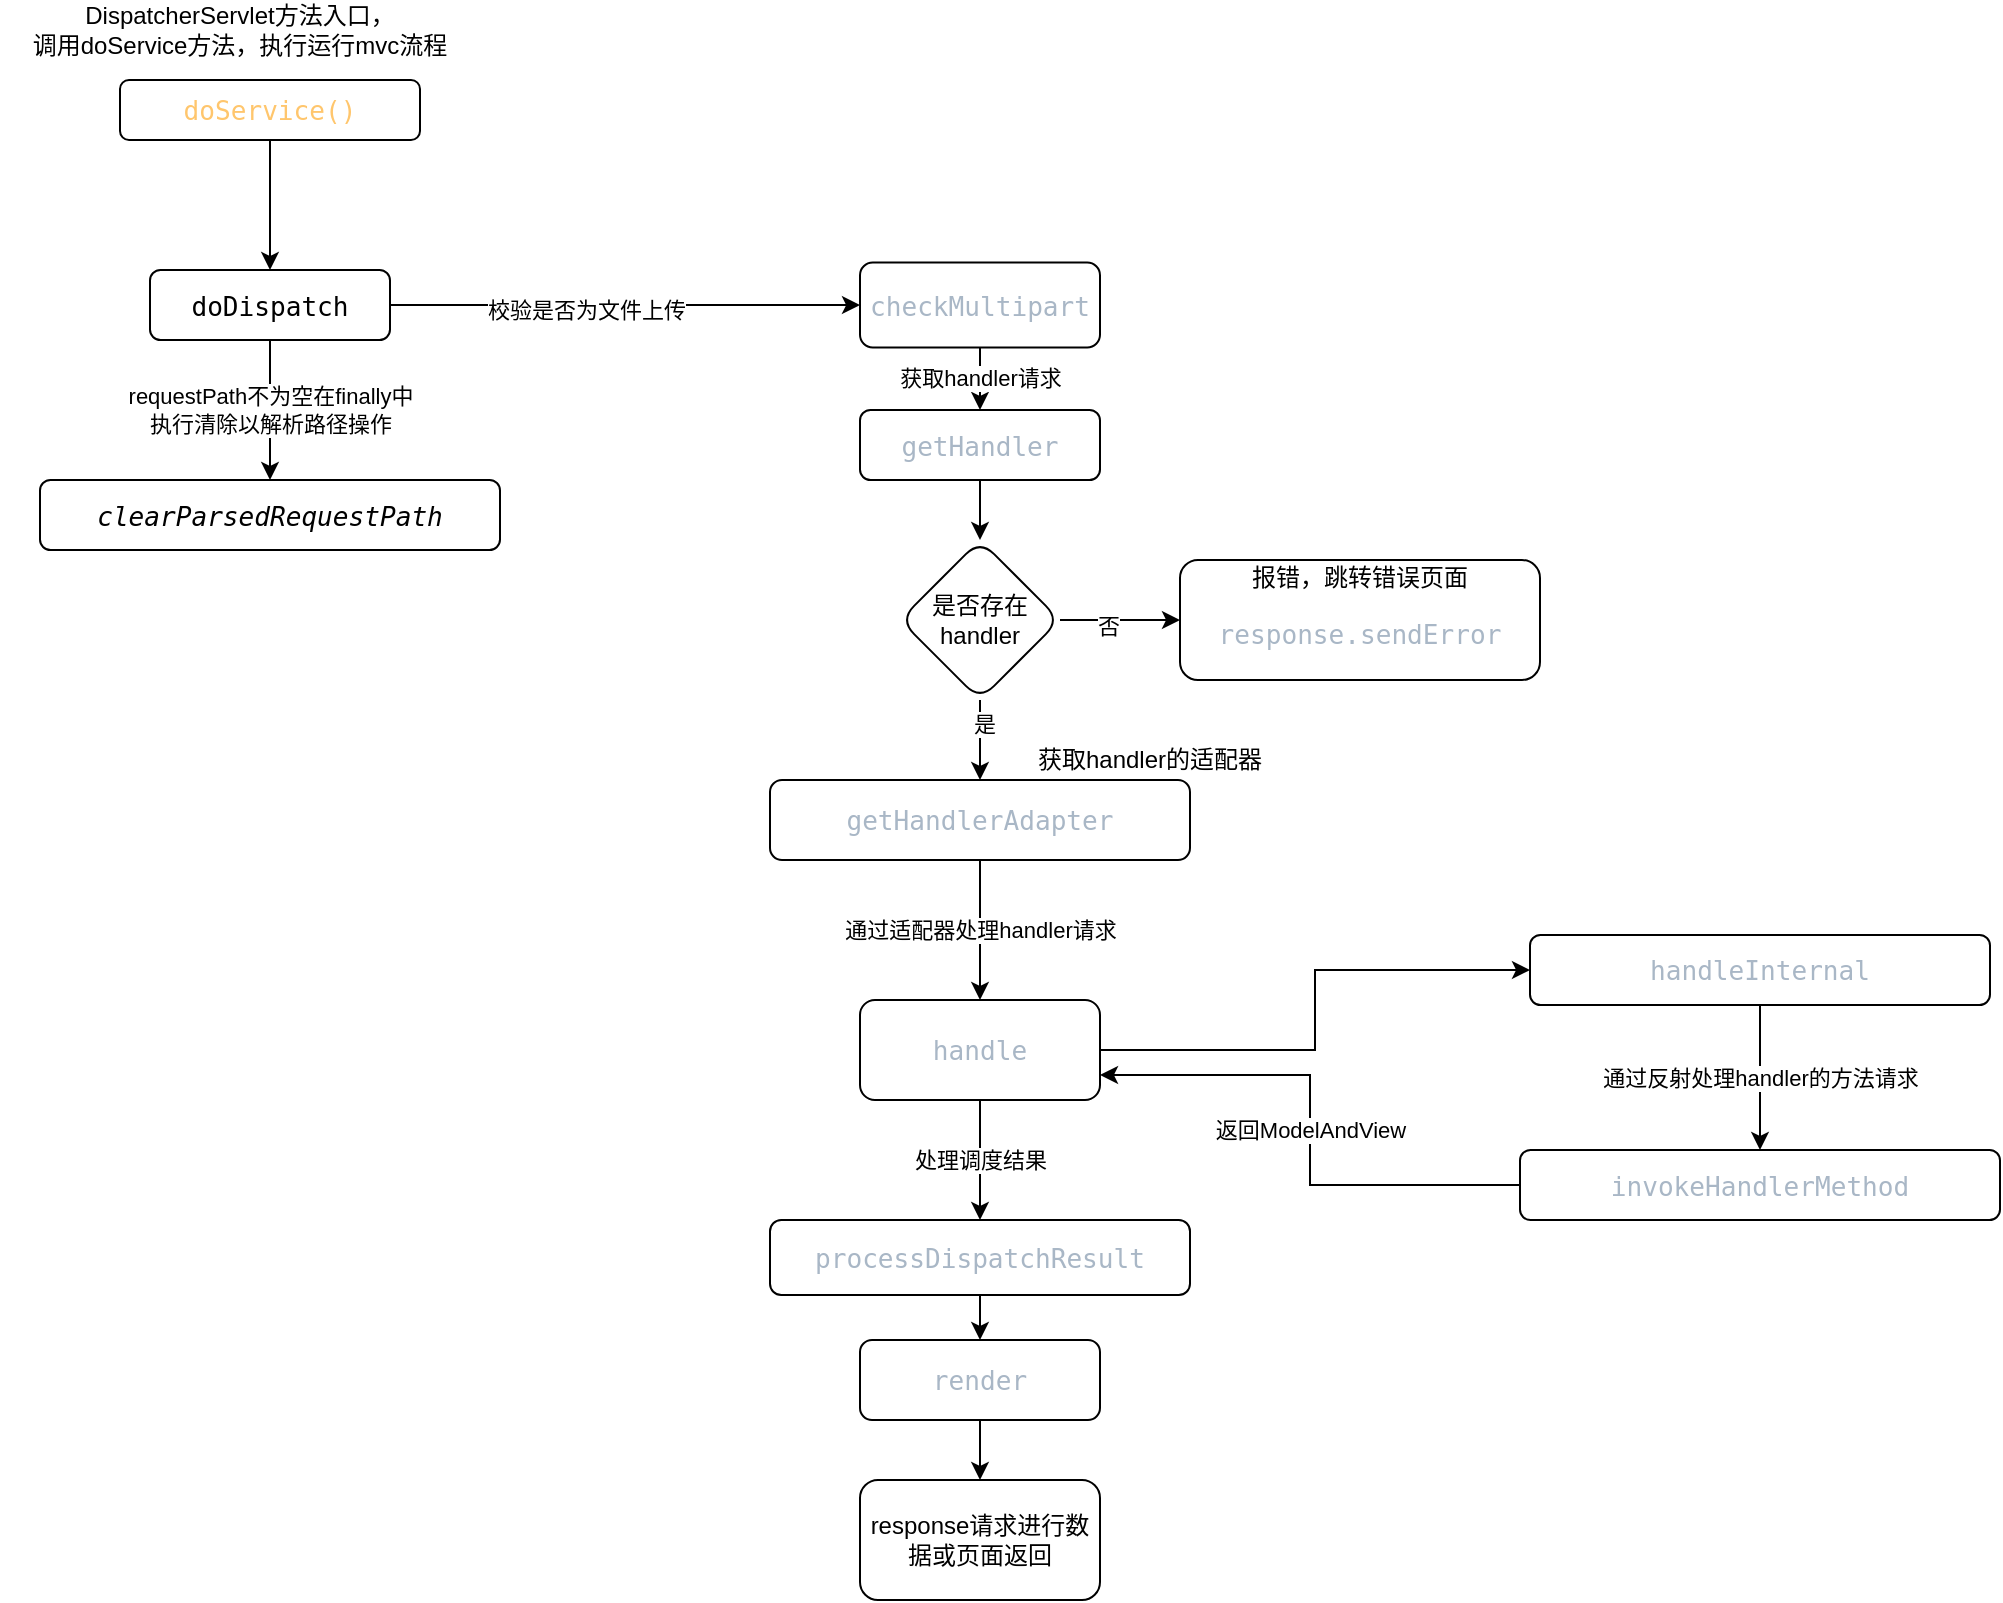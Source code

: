 <mxfile version="14.1.4" type="github">
  <diagram id="guBkwhMn2tdeFb1pzM4S" name="第 1 页">
    <mxGraphModel dx="1183" dy="566" grid="1" gridSize="10" guides="1" tooltips="1" connect="1" arrows="1" fold="1" page="1" pageScale="1" pageWidth="827" pageHeight="1169" math="0" shadow="0">
      <root>
        <mxCell id="0" />
        <mxCell id="1" parent="0" />
        <mxCell id="sbSvv-OO6Hl2_Vsve8SQ-4" value="" style="edgeStyle=orthogonalEdgeStyle;rounded=0;orthogonalLoop=1;jettySize=auto;html=1;" edge="1" parent="1" source="sbSvv-OO6Hl2_Vsve8SQ-1" target="sbSvv-OO6Hl2_Vsve8SQ-3">
          <mxGeometry relative="1" as="geometry" />
        </mxCell>
        <mxCell id="sbSvv-OO6Hl2_Vsve8SQ-1" value="&lt;pre style=&quot;color: rgb(169 , 183 , 198) ; font-family: &amp;#34;jetbrains mono&amp;#34; , monospace ; font-size: 9.8pt&quot;&gt;&lt;span style=&quot;color: rgb(255 , 198 , 109) ; background-color: rgb(255 , 255 , 255)&quot;&gt;doService()&lt;/span&gt;&lt;/pre&gt;" style="rounded=1;whiteSpace=wrap;html=1;" vertex="1" parent="1">
          <mxGeometry x="160" y="50" width="150" height="30" as="geometry" />
        </mxCell>
        <mxCell id="sbSvv-OO6Hl2_Vsve8SQ-2" value="DispatcherServlet方法入口，&lt;br&gt;调用doService方法，执行运行mvc流程" style="text;html=1;strokeColor=none;fillColor=none;align=center;verticalAlign=middle;whiteSpace=wrap;rounded=0;" vertex="1" parent="1">
          <mxGeometry x="100" y="10" width="240" height="30" as="geometry" />
        </mxCell>
        <mxCell id="sbSvv-OO6Hl2_Vsve8SQ-6" value="requestPath不为空在finally中&lt;br&gt;执行清除以解析路径操作" style="edgeStyle=orthogonalEdgeStyle;rounded=0;orthogonalLoop=1;jettySize=auto;html=1;" edge="1" parent="1" source="sbSvv-OO6Hl2_Vsve8SQ-3" target="sbSvv-OO6Hl2_Vsve8SQ-5">
          <mxGeometry relative="1" as="geometry" />
        </mxCell>
        <mxCell id="sbSvv-OO6Hl2_Vsve8SQ-8" value="" style="edgeStyle=orthogonalEdgeStyle;rounded=0;orthogonalLoop=1;jettySize=auto;html=1;" edge="1" parent="1" source="sbSvv-OO6Hl2_Vsve8SQ-3" target="sbSvv-OO6Hl2_Vsve8SQ-7">
          <mxGeometry relative="1" as="geometry" />
        </mxCell>
        <mxCell id="sbSvv-OO6Hl2_Vsve8SQ-9" value="校验是否为文件上传" style="edgeLabel;html=1;align=center;verticalAlign=middle;resizable=0;points=[];" vertex="1" connectable="0" parent="sbSvv-OO6Hl2_Vsve8SQ-8">
          <mxGeometry x="-0.166" y="-1" relative="1" as="geometry">
            <mxPoint y="1" as="offset" />
          </mxGeometry>
        </mxCell>
        <mxCell id="sbSvv-OO6Hl2_Vsve8SQ-3" value="&lt;pre style=&quot;font-family: &amp;#34;jetbrains mono&amp;#34; , monospace ; font-size: 9.8pt&quot;&gt;&lt;span style=&quot;background-color: rgb(255 , 255 , 255)&quot;&gt;doDispatch&lt;/span&gt;&lt;/pre&gt;" style="whiteSpace=wrap;html=1;rounded=1;" vertex="1" parent="1">
          <mxGeometry x="175" y="145" width="120" height="35" as="geometry" />
        </mxCell>
        <mxCell id="sbSvv-OO6Hl2_Vsve8SQ-5" value="&lt;pre style=&quot;font-family: &amp;#34;jetbrains mono&amp;#34; , monospace ; font-size: 9.8pt&quot;&gt;&lt;span style=&quot;font-style: italic ; background-color: rgb(255 , 255 , 255)&quot;&gt;clearParsedRequestPath&lt;/span&gt;&lt;/pre&gt;" style="whiteSpace=wrap;html=1;rounded=1;" vertex="1" parent="1">
          <mxGeometry x="120" y="250" width="230" height="35" as="geometry" />
        </mxCell>
        <mxCell id="sbSvv-OO6Hl2_Vsve8SQ-11" value="获取handler请求" style="edgeStyle=orthogonalEdgeStyle;rounded=0;orthogonalLoop=1;jettySize=auto;html=1;" edge="1" parent="1" source="sbSvv-OO6Hl2_Vsve8SQ-7" target="sbSvv-OO6Hl2_Vsve8SQ-10">
          <mxGeometry relative="1" as="geometry" />
        </mxCell>
        <mxCell id="sbSvv-OO6Hl2_Vsve8SQ-7" value="&lt;pre style=&quot;color: rgb(169 , 183 , 198) ; font-family: &amp;#34;jetbrains mono&amp;#34; , monospace ; font-size: 9.8pt&quot;&gt;&lt;span style=&quot;background-color: rgb(255 , 255 , 255)&quot;&gt;checkMultipart&lt;/span&gt;&lt;/pre&gt;" style="whiteSpace=wrap;html=1;rounded=1;" vertex="1" parent="1">
          <mxGeometry x="530" y="141.25" width="120" height="42.5" as="geometry" />
        </mxCell>
        <mxCell id="sbSvv-OO6Hl2_Vsve8SQ-13" value="" style="edgeStyle=orthogonalEdgeStyle;rounded=0;orthogonalLoop=1;jettySize=auto;html=1;" edge="1" parent="1" source="sbSvv-OO6Hl2_Vsve8SQ-10" target="sbSvv-OO6Hl2_Vsve8SQ-12">
          <mxGeometry relative="1" as="geometry" />
        </mxCell>
        <mxCell id="sbSvv-OO6Hl2_Vsve8SQ-10" value="&lt;pre style=&quot;color: rgb(169 , 183 , 198) ; font-family: &amp;#34;jetbrains mono&amp;#34; , monospace ; font-size: 9.8pt&quot;&gt;&lt;span style=&quot;background-color: rgb(255 , 255 , 255)&quot;&gt;getHandler&lt;/span&gt;&lt;/pre&gt;" style="whiteSpace=wrap;html=1;rounded=1;" vertex="1" parent="1">
          <mxGeometry x="530" y="215" width="120" height="35" as="geometry" />
        </mxCell>
        <mxCell id="sbSvv-OO6Hl2_Vsve8SQ-15" value="" style="edgeStyle=orthogonalEdgeStyle;rounded=0;orthogonalLoop=1;jettySize=auto;html=1;" edge="1" parent="1" source="sbSvv-OO6Hl2_Vsve8SQ-12" target="sbSvv-OO6Hl2_Vsve8SQ-14">
          <mxGeometry relative="1" as="geometry" />
        </mxCell>
        <mxCell id="sbSvv-OO6Hl2_Vsve8SQ-16" value="否" style="edgeLabel;html=1;align=center;verticalAlign=middle;resizable=0;points=[];" vertex="1" connectable="0" parent="sbSvv-OO6Hl2_Vsve8SQ-15">
          <mxGeometry x="-0.2" y="-2" relative="1" as="geometry">
            <mxPoint y="1" as="offset" />
          </mxGeometry>
        </mxCell>
        <mxCell id="sbSvv-OO6Hl2_Vsve8SQ-18" value="" style="edgeStyle=orthogonalEdgeStyle;rounded=0;orthogonalLoop=1;jettySize=auto;html=1;" edge="1" parent="1" source="sbSvv-OO6Hl2_Vsve8SQ-12" target="sbSvv-OO6Hl2_Vsve8SQ-17">
          <mxGeometry relative="1" as="geometry" />
        </mxCell>
        <mxCell id="sbSvv-OO6Hl2_Vsve8SQ-19" value="是" style="edgeLabel;html=1;align=center;verticalAlign=middle;resizable=0;points=[];" vertex="1" connectable="0" parent="sbSvv-OO6Hl2_Vsve8SQ-18">
          <mxGeometry x="-0.411" y="2" relative="1" as="geometry">
            <mxPoint as="offset" />
          </mxGeometry>
        </mxCell>
        <mxCell id="sbSvv-OO6Hl2_Vsve8SQ-12" value="是否存在&lt;br&gt;handler" style="rhombus;whiteSpace=wrap;html=1;rounded=1;" vertex="1" parent="1">
          <mxGeometry x="550" y="280" width="80" height="80" as="geometry" />
        </mxCell>
        <mxCell id="sbSvv-OO6Hl2_Vsve8SQ-14" value="&lt;span style=&quot;background-color: rgb(255 , 255 , 255)&quot;&gt;报错，跳转错误页面&lt;br&gt;&lt;/span&gt;&lt;pre style=&quot;color: rgb(169 , 183 , 198) ; font-family: &amp;#34;jetbrains mono&amp;#34; , monospace ; font-size: 9.8pt&quot;&gt;&lt;span style=&quot;background-color: rgb(255 , 255 , 255)&quot;&gt;response.sendError&lt;/span&gt;&lt;/pre&gt;" style="whiteSpace=wrap;html=1;rounded=1;" vertex="1" parent="1">
          <mxGeometry x="690" y="290" width="180" height="60" as="geometry" />
        </mxCell>
        <mxCell id="sbSvv-OO6Hl2_Vsve8SQ-22" value="通过适配器处理handler请求" style="edgeStyle=orthogonalEdgeStyle;rounded=0;orthogonalLoop=1;jettySize=auto;html=1;" edge="1" parent="1" source="sbSvv-OO6Hl2_Vsve8SQ-17" target="sbSvv-OO6Hl2_Vsve8SQ-21">
          <mxGeometry relative="1" as="geometry" />
        </mxCell>
        <mxCell id="sbSvv-OO6Hl2_Vsve8SQ-17" value="&lt;pre style=&quot;color: rgb(169 , 183 , 198) ; font-family: &amp;#34;jetbrains mono&amp;#34; , monospace ; font-size: 9.8pt&quot;&gt;&lt;span style=&quot;background-color: rgb(255 , 255 , 255)&quot;&gt;getHandlerAdapter&lt;/span&gt;&lt;/pre&gt;" style="whiteSpace=wrap;html=1;rounded=1;" vertex="1" parent="1">
          <mxGeometry x="485" y="400" width="210" height="40" as="geometry" />
        </mxCell>
        <mxCell id="sbSvv-OO6Hl2_Vsve8SQ-20" value="获取handler的适配器" style="text;html=1;strokeColor=none;fillColor=none;align=center;verticalAlign=middle;whiteSpace=wrap;rounded=0;" vertex="1" parent="1">
          <mxGeometry x="590" y="380" width="170" height="20" as="geometry" />
        </mxCell>
        <mxCell id="sbSvv-OO6Hl2_Vsve8SQ-24" value="" style="edgeStyle=orthogonalEdgeStyle;rounded=0;orthogonalLoop=1;jettySize=auto;html=1;" edge="1" parent="1" source="sbSvv-OO6Hl2_Vsve8SQ-21" target="sbSvv-OO6Hl2_Vsve8SQ-23">
          <mxGeometry relative="1" as="geometry" />
        </mxCell>
        <mxCell id="sbSvv-OO6Hl2_Vsve8SQ-29" value="处理调度结果" style="edgeStyle=orthogonalEdgeStyle;rounded=0;orthogonalLoop=1;jettySize=auto;html=1;" edge="1" parent="1" source="sbSvv-OO6Hl2_Vsve8SQ-21" target="sbSvv-OO6Hl2_Vsve8SQ-28">
          <mxGeometry relative="1" as="geometry" />
        </mxCell>
        <mxCell id="sbSvv-OO6Hl2_Vsve8SQ-21" value="&lt;pre style=&quot;color: rgb(169 , 183 , 198) ; font-family: &amp;#34;jetbrains mono&amp;#34; , monospace ; font-size: 9.8pt&quot;&gt;&lt;span style=&quot;background-color: rgb(255 , 255 , 255)&quot;&gt;handle&lt;/span&gt;&lt;/pre&gt;" style="whiteSpace=wrap;html=1;rounded=1;" vertex="1" parent="1">
          <mxGeometry x="530" y="510" width="120" height="50" as="geometry" />
        </mxCell>
        <mxCell id="sbSvv-OO6Hl2_Vsve8SQ-27" value="通过反射处理handler的方法请求" style="edgeStyle=orthogonalEdgeStyle;rounded=0;orthogonalLoop=1;jettySize=auto;html=1;" edge="1" parent="1" source="sbSvv-OO6Hl2_Vsve8SQ-23" target="sbSvv-OO6Hl2_Vsve8SQ-26">
          <mxGeometry relative="1" as="geometry" />
        </mxCell>
        <mxCell id="sbSvv-OO6Hl2_Vsve8SQ-23" value="&lt;pre style=&quot;color: rgb(169 , 183 , 198) ; font-family: &amp;#34;jetbrains mono&amp;#34; , monospace ; font-size: 9.8pt&quot;&gt;&lt;span style=&quot;background-color: rgb(255 , 255 , 255)&quot;&gt;handleInternal&lt;/span&gt;&lt;/pre&gt;" style="whiteSpace=wrap;html=1;rounded=1;" vertex="1" parent="1">
          <mxGeometry x="865" y="477.5" width="230" height="35" as="geometry" />
        </mxCell>
        <mxCell id="sbSvv-OO6Hl2_Vsve8SQ-25" style="edgeStyle=orthogonalEdgeStyle;rounded=0;orthogonalLoop=1;jettySize=auto;html=1;exitX=0.5;exitY=1;exitDx=0;exitDy=0;" edge="1" parent="1" source="sbSvv-OO6Hl2_Vsve8SQ-14" target="sbSvv-OO6Hl2_Vsve8SQ-14">
          <mxGeometry relative="1" as="geometry" />
        </mxCell>
        <mxCell id="sbSvv-OO6Hl2_Vsve8SQ-31" value="&lt;span style=&quot;color: rgb(0, 0, 0); font-family: helvetica; font-size: 11px; font-style: normal; font-weight: normal; letter-spacing: normal; text-align: center; text-indent: 0px; text-transform: none; word-spacing: 0px; background-color: rgb(255, 255, 255); text-decoration: none; display: inline; float: none;&quot;&gt;返回ModelAndView&lt;/span&gt;" style="edgeStyle=orthogonalEdgeStyle;rounded=0;orthogonalLoop=1;jettySize=auto;html=1;entryX=1;entryY=0.75;entryDx=0;entryDy=0;" edge="1" parent="1" source="sbSvv-OO6Hl2_Vsve8SQ-26" target="sbSvv-OO6Hl2_Vsve8SQ-21">
          <mxGeometry relative="1" as="geometry" />
        </mxCell>
        <mxCell id="sbSvv-OO6Hl2_Vsve8SQ-26" value="&lt;pre style=&quot;font-style: normal ; font-weight: normal ; letter-spacing: normal ; text-indent: 0px ; text-transform: none ; word-spacing: 0px ; text-decoration: none ; color: rgb(169 , 183 , 198) ; font-family: &amp;#34;jetbrains mono&amp;#34; , monospace ; font-size: 9.8pt&quot;&gt;&lt;span style=&quot;background-color: rgb(255 , 255 , 255)&quot;&gt;invokeHandlerMethod&lt;/span&gt;&lt;/pre&gt;" style="whiteSpace=wrap;html=1;rounded=1;" vertex="1" parent="1">
          <mxGeometry x="860" y="585" width="240" height="35" as="geometry" />
        </mxCell>
        <mxCell id="sbSvv-OO6Hl2_Vsve8SQ-33" value="" style="edgeStyle=orthogonalEdgeStyle;rounded=0;orthogonalLoop=1;jettySize=auto;html=1;" edge="1" parent="1" source="sbSvv-OO6Hl2_Vsve8SQ-28" target="sbSvv-OO6Hl2_Vsve8SQ-32">
          <mxGeometry relative="1" as="geometry" />
        </mxCell>
        <mxCell id="sbSvv-OO6Hl2_Vsve8SQ-28" value="&lt;pre style=&quot;color: rgb(169 , 183 , 198) ; font-family: &amp;#34;jetbrains mono&amp;#34; , monospace ; font-size: 9.8pt&quot;&gt;&lt;span style=&quot;background-color: rgb(255 , 255 , 255)&quot;&gt;processDispatchResult&lt;/span&gt;&lt;/pre&gt;" style="whiteSpace=wrap;html=1;rounded=1;" vertex="1" parent="1">
          <mxGeometry x="485" y="620" width="210" height="37.5" as="geometry" />
        </mxCell>
        <mxCell id="sbSvv-OO6Hl2_Vsve8SQ-35" value="" style="edgeStyle=orthogonalEdgeStyle;rounded=0;orthogonalLoop=1;jettySize=auto;html=1;" edge="1" parent="1" source="sbSvv-OO6Hl2_Vsve8SQ-32" target="sbSvv-OO6Hl2_Vsve8SQ-34">
          <mxGeometry relative="1" as="geometry" />
        </mxCell>
        <mxCell id="sbSvv-OO6Hl2_Vsve8SQ-32" value="&lt;pre style=&quot;color: rgb(169 , 183 , 198) ; font-family: &amp;#34;jetbrains mono&amp;#34; , monospace ; font-size: 9.8pt&quot;&gt;&lt;span style=&quot;background-color: rgb(255 , 255 , 255)&quot;&gt;render&lt;/span&gt;&lt;/pre&gt;" style="whiteSpace=wrap;html=1;rounded=1;" vertex="1" parent="1">
          <mxGeometry x="530" y="680" width="120" height="40" as="geometry" />
        </mxCell>
        <mxCell id="sbSvv-OO6Hl2_Vsve8SQ-34" value="response请求进行数据或页面返回" style="whiteSpace=wrap;html=1;rounded=1;" vertex="1" parent="1">
          <mxGeometry x="530" y="750" width="120" height="60" as="geometry" />
        </mxCell>
      </root>
    </mxGraphModel>
  </diagram>
</mxfile>
